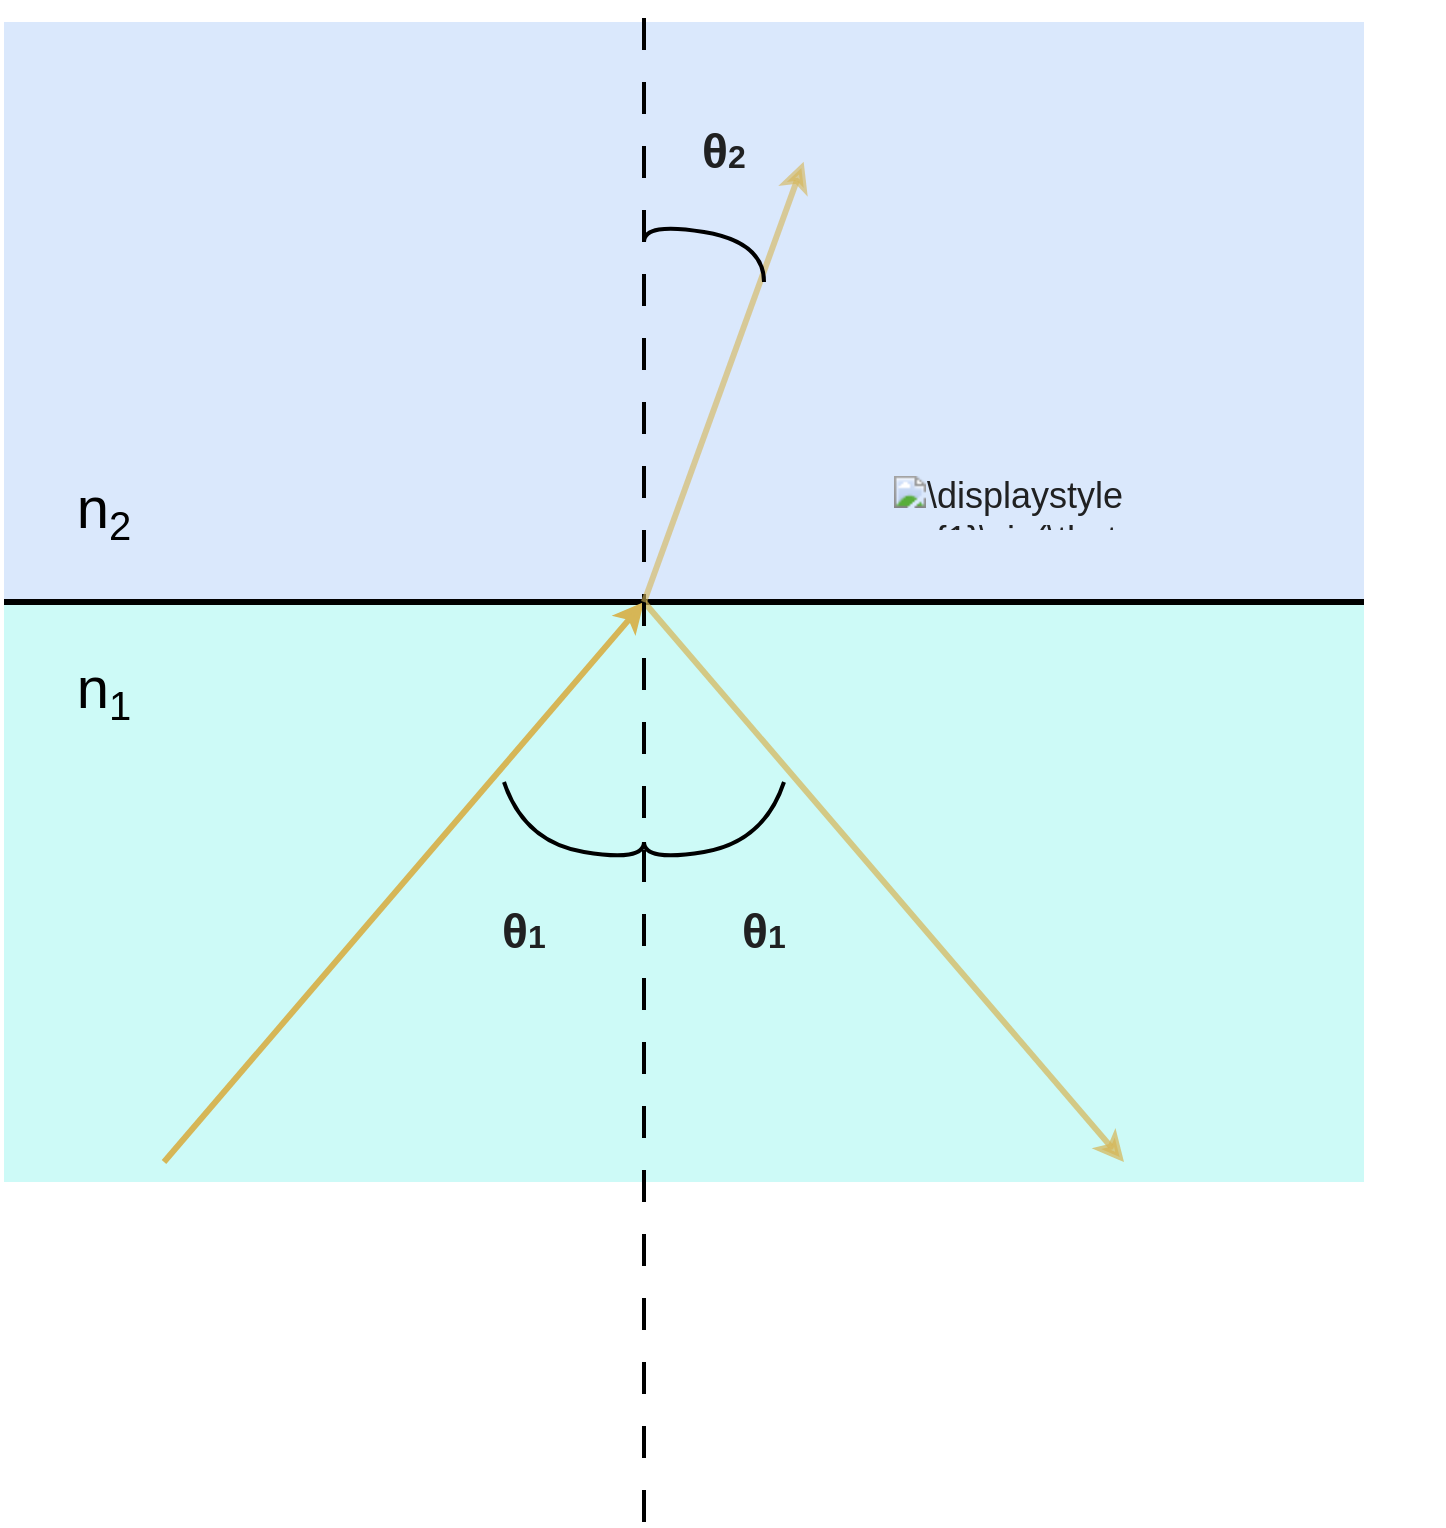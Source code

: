 <mxfile>
    <diagram id="M6_oYvQnbFlfbDrMnSk9" name="Page-1">
        <mxGraphModel dx="906" dy="567" grid="1" gridSize="10" guides="1" tooltips="1" connect="1" arrows="1" fold="1" page="1" pageScale="1" pageWidth="827" pageHeight="1169" math="0" shadow="0">
            <root>
                <mxCell id="0"/>
                <mxCell id="1" parent="0"/>
                <mxCell id="9" value="" style="rounded=0;whiteSpace=wrap;html=1;fontSize=20;fillColor=#CDFAF7;strokeColor=none;" vertex="1" parent="1">
                    <mxGeometry x="80" y="520" width="680" height="290" as="geometry"/>
                </mxCell>
                <mxCell id="8" value="" style="rounded=0;whiteSpace=wrap;html=1;fontSize=20;fillColor=#dae8fc;strokeColor=none;" vertex="1" parent="1">
                    <mxGeometry x="80" y="230" width="680" height="290" as="geometry"/>
                </mxCell>
                <mxCell id="2" value="" style="endArrow=none;html=1;strokeWidth=3;" edge="1" parent="1">
                    <mxGeometry width="50" height="50" relative="1" as="geometry">
                        <mxPoint x="80" y="520" as="sourcePoint"/>
                        <mxPoint x="760" y="520" as="targetPoint"/>
                    </mxGeometry>
                </mxCell>
                <mxCell id="3" value="" style="endArrow=classic;html=1;strokeWidth=3;endFill=1;fillColor=#fff2cc;strokeColor=#d6b656;" edge="1" parent="1">
                    <mxGeometry width="50" height="50" relative="1" as="geometry">
                        <mxPoint x="160" y="800" as="sourcePoint"/>
                        <mxPoint x="400" y="520" as="targetPoint"/>
                    </mxGeometry>
                </mxCell>
                <mxCell id="4" value="" style="endArrow=classic;html=1;strokeWidth=3;endFill=1;fillColor=#fff2cc;strokeColor=#d6b656;opacity=70;" edge="1" parent="1">
                    <mxGeometry width="50" height="50" relative="1" as="geometry">
                        <mxPoint x="400" y="520" as="sourcePoint"/>
                        <mxPoint x="640" y="800" as="targetPoint"/>
                    </mxGeometry>
                </mxCell>
                <mxCell id="5" value="" style="endArrow=none;html=1;strokeWidth=2;dashed=1;dashPattern=8 8;startArrow=none;" edge="1" parent="1" source="9">
                    <mxGeometry width="50" height="50" relative="1" as="geometry">
                        <mxPoint x="400" y="980" as="sourcePoint"/>
                        <mxPoint x="400" y="520" as="targetPoint"/>
                    </mxGeometry>
                </mxCell>
                <mxCell id="6" value="n&lt;sub style=&quot;&quot;&gt;&lt;font style=&quot;font-size: 20px;&quot;&gt;1&lt;/font&gt;&lt;/sub&gt;" style="text;html=1;strokeColor=none;fillColor=none;align=center;verticalAlign=middle;whiteSpace=wrap;rounded=0;fontSize=29;" vertex="1" parent="1">
                    <mxGeometry x="100" y="550" width="60" height="30" as="geometry"/>
                </mxCell>
                <mxCell id="7" value="n&lt;sub&gt;&lt;font style=&quot;font-size: 20px;&quot;&gt;2&lt;/font&gt;&lt;/sub&gt;" style="text;html=1;strokeColor=none;fillColor=none;align=center;verticalAlign=middle;whiteSpace=wrap;rounded=0;fontSize=29;" vertex="1" parent="1">
                    <mxGeometry x="100" y="460" width="60" height="30" as="geometry"/>
                </mxCell>
                <mxCell id="10" value="" style="endArrow=none;html=1;strokeWidth=2;dashed=1;dashPattern=8 8;" edge="1" parent="1">
                    <mxGeometry width="50" height="50" relative="1" as="geometry">
                        <mxPoint x="400" y="980" as="sourcePoint"/>
                        <mxPoint x="400" y="220" as="targetPoint"/>
                    </mxGeometry>
                </mxCell>
                <mxCell id="11" value="" style="endArrow=classic;html=1;strokeWidth=3;endFill=1;fillColor=#fff2cc;strokeColor=#d6b656;entryX=0.588;entryY=0.241;entryDx=0;entryDy=0;entryPerimeter=0;opacity=60;" edge="1" parent="1" target="8">
                    <mxGeometry width="50" height="50" relative="1" as="geometry">
                        <mxPoint x="400" y="520" as="sourcePoint"/>
                        <mxPoint x="450" y="290" as="targetPoint"/>
                    </mxGeometry>
                </mxCell>
                <mxCell id="12" value="" style="curved=1;endArrow=none;html=1;strokeWidth=2;fontSize=20;endFill=0;" edge="1" parent="1">
                    <mxGeometry width="50" height="50" relative="1" as="geometry">
                        <mxPoint x="330" y="610" as="sourcePoint"/>
                        <mxPoint x="400" y="640" as="targetPoint"/>
                        <Array as="points">
                            <mxPoint x="340" y="640"/>
                            <mxPoint x="400" y="650"/>
                            <mxPoint x="400" y="640"/>
                        </Array>
                    </mxGeometry>
                </mxCell>
                <mxCell id="13" value="" style="curved=1;endArrow=none;html=1;strokeWidth=2;fontSize=20;endFill=0;" edge="1" parent="1">
                    <mxGeometry width="50" height="50" relative="1" as="geometry">
                        <mxPoint x="470" y="610" as="sourcePoint"/>
                        <mxPoint x="400" y="640" as="targetPoint"/>
                        <Array as="points">
                            <mxPoint x="460" y="640"/>
                            <mxPoint x="400" y="650"/>
                            <mxPoint x="400" y="640"/>
                        </Array>
                    </mxGeometry>
                </mxCell>
                <mxCell id="14" value="" style="curved=1;endArrow=none;html=1;strokeWidth=2;fontSize=20;endFill=0;" edge="1" parent="1">
                    <mxGeometry width="50" height="50" relative="1" as="geometry">
                        <mxPoint x="460" y="360" as="sourcePoint"/>
                        <mxPoint x="400" y="340" as="targetPoint"/>
                        <Array as="points">
                            <mxPoint x="460" y="340"/>
                            <mxPoint x="400" y="330"/>
                            <mxPoint x="400" y="340"/>
                        </Array>
                    </mxGeometry>
                </mxCell>
                <mxCell id="15" value="&lt;b style=&quot;caret-color: rgb(32, 33, 34); color: rgb(32, 33, 34); font-family: sans-serif; text-align: start; text-size-adjust: auto;&quot;&gt;&lt;font style=&quot;font-size: 24px;&quot;&gt;θ&lt;/font&gt;&lt;font style=&quot;font-size: 16px;&quot;&gt;2&lt;/font&gt;&lt;/b&gt;" style="text;html=1;strokeColor=none;fillColor=none;align=center;verticalAlign=middle;whiteSpace=wrap;rounded=0;fontSize=20;" vertex="1" parent="1">
                    <mxGeometry x="410" y="280" width="60" height="30" as="geometry"/>
                </mxCell>
                <mxCell id="16" value="&lt;b style=&quot;caret-color: rgb(32, 33, 34); color: rgb(32, 33, 34); font-family: sans-serif; text-align: start; text-size-adjust: auto;&quot;&gt;&lt;font style=&quot;font-size: 24px;&quot;&gt;θ&lt;/font&gt;&lt;font style=&quot;font-size: 16px;&quot;&gt;1&lt;/font&gt;&lt;/b&gt;" style="text;html=1;strokeColor=none;fillColor=none;align=center;verticalAlign=middle;whiteSpace=wrap;rounded=0;fontSize=20;" vertex="1" parent="1">
                    <mxGeometry x="310" y="670" width="60" height="30" as="geometry"/>
                </mxCell>
                <mxCell id="17" value="&lt;b style=&quot;caret-color: rgb(32, 33, 34); color: rgb(32, 33, 34); font-family: sans-serif; text-align: start; text-size-adjust: auto;&quot;&gt;&lt;font style=&quot;font-size: 24px;&quot;&gt;θ&lt;/font&gt;&lt;font style=&quot;font-size: 16px;&quot;&gt;1&lt;/font&gt;&lt;/b&gt;" style="text;html=1;strokeColor=none;fillColor=none;align=center;verticalAlign=middle;whiteSpace=wrap;rounded=0;fontSize=20;" vertex="1" parent="1">
                    <mxGeometry x="430" y="670" width="60" height="30" as="geometry"/>
                </mxCell>
                <mxCell id="18" value="&lt;img style=&quot;border: 0px; vertical-align: -0.838ex; display: inline-block; caret-color: rgb(32, 33, 34); color: rgb(32, 33, 34); font-family: sans-serif; font-size: 18px; text-align: start; text-size-adjust: auto; width: 23.037ex; height: 2.843ex;&quot; alt=&quot;\displaystyle n_{1}\sin(\theta _{1})=n_{2}\sin(\theta _{2}).&quot; aria-hidden=&quot;true&quot; class=&quot;mwe-math-fallback-image-inline&quot; src=&quot;https://wikimedia.org/api/rest_v1/media/math/render/svg/dd3f35b8dbb4865f879862358db1db4368134bc8&quot;&gt;" style="text;html=1;strokeColor=none;fillColor=none;align=center;verticalAlign=middle;whiteSpace=wrap;rounded=0;fontSize=18;" vertex="1" parent="1">
                    <mxGeometry x="470" y="355" width="330" height="260" as="geometry"/>
                </mxCell>
            </root>
        </mxGraphModel>
    </diagram>
</mxfile>